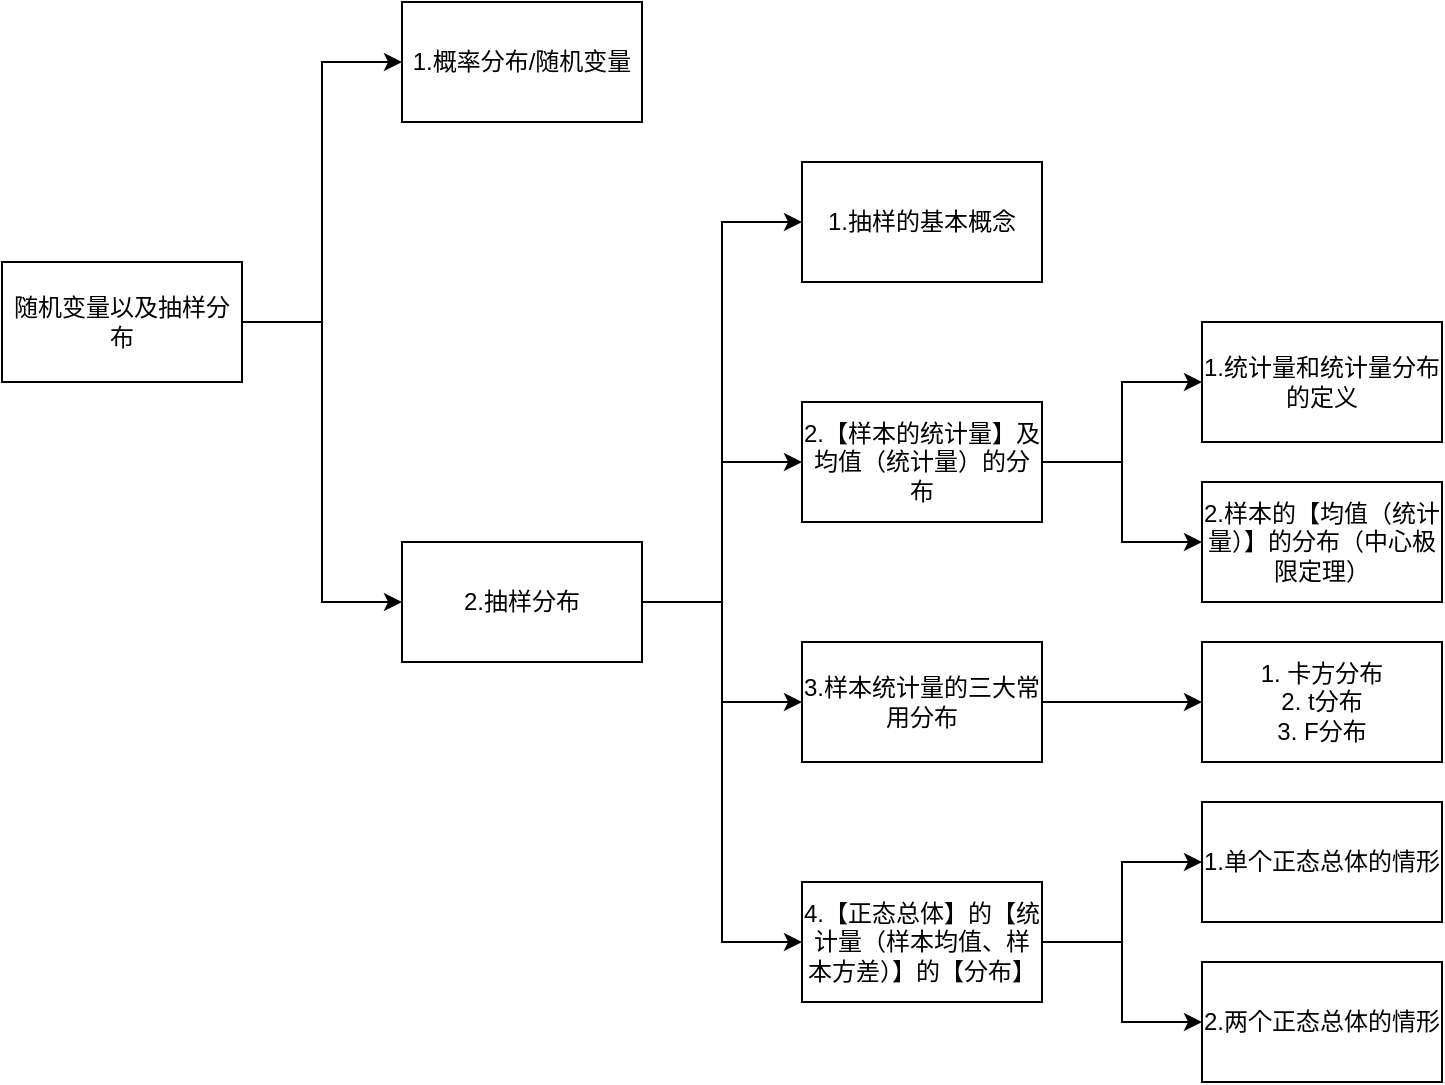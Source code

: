 <mxfile version="22.1.11" type="device">
  <diagram name="第 1 页" id="9kCc-7bjlK6RIUDF9Iim">
    <mxGraphModel dx="954" dy="589" grid="1" gridSize="10" guides="1" tooltips="1" connect="1" arrows="1" fold="1" page="1" pageScale="1" pageWidth="827" pageHeight="1169" math="0" shadow="0">
      <root>
        <mxCell id="0" />
        <mxCell id="1" parent="0" />
        <mxCell id="2xcpov6YE8i4OsEmI4tm-2" value="" style="edgeStyle=orthogonalEdgeStyle;rounded=0;orthogonalLoop=1;jettySize=auto;html=1;entryX=0;entryY=0.5;entryDx=0;entryDy=0;" parent="1" source="HJeP4A9sXHe4z1AfP_un-1" target="2xcpov6YE8i4OsEmI4tm-1" edge="1">
          <mxGeometry relative="1" as="geometry" />
        </mxCell>
        <mxCell id="2xcpov6YE8i4OsEmI4tm-4" style="edgeStyle=orthogonalEdgeStyle;rounded=0;orthogonalLoop=1;jettySize=auto;html=1;entryX=0;entryY=0.5;entryDx=0;entryDy=0;" parent="1" source="HJeP4A9sXHe4z1AfP_un-1" target="2xcpov6YE8i4OsEmI4tm-3" edge="1">
          <mxGeometry relative="1" as="geometry" />
        </mxCell>
        <mxCell id="HJeP4A9sXHe4z1AfP_un-1" value="随机变量以及抽样分布" style="rounded=0;whiteSpace=wrap;html=1;" parent="1" vertex="1">
          <mxGeometry x="40" y="210" width="120" height="60" as="geometry" />
        </mxCell>
        <mxCell id="2xcpov6YE8i4OsEmI4tm-1" value="1.概率分布/随机变量" style="rounded=0;whiteSpace=wrap;html=1;" parent="1" vertex="1">
          <mxGeometry x="240" y="80" width="120" height="60" as="geometry" />
        </mxCell>
        <mxCell id="2xcpov6YE8i4OsEmI4tm-6" value="" style="edgeStyle=orthogonalEdgeStyle;rounded=0;orthogonalLoop=1;jettySize=auto;html=1;entryX=0;entryY=0.5;entryDx=0;entryDy=0;" parent="1" source="2xcpov6YE8i4OsEmI4tm-3" target="2xcpov6YE8i4OsEmI4tm-5" edge="1">
          <mxGeometry relative="1" as="geometry" />
        </mxCell>
        <mxCell id="wOncRo1CujY6hUR6JEvI-1" style="edgeStyle=orthogonalEdgeStyle;rounded=0;orthogonalLoop=1;jettySize=auto;html=1;entryX=0;entryY=0.5;entryDx=0;entryDy=0;" parent="1" source="2xcpov6YE8i4OsEmI4tm-3" target="2xcpov6YE8i4OsEmI4tm-8" edge="1">
          <mxGeometry relative="1" as="geometry" />
        </mxCell>
        <mxCell id="wOncRo1CujY6hUR6JEvI-2" style="edgeStyle=orthogonalEdgeStyle;rounded=0;orthogonalLoop=1;jettySize=auto;html=1;entryX=0;entryY=0.5;entryDx=0;entryDy=0;" parent="1" source="2xcpov6YE8i4OsEmI4tm-3" target="2xcpov6YE8i4OsEmI4tm-12" edge="1">
          <mxGeometry relative="1" as="geometry" />
        </mxCell>
        <mxCell id="wOncRo1CujY6hUR6JEvI-3" style="edgeStyle=orthogonalEdgeStyle;rounded=0;orthogonalLoop=1;jettySize=auto;html=1;entryX=0;entryY=0.5;entryDx=0;entryDy=0;" parent="1" source="2xcpov6YE8i4OsEmI4tm-3" target="2xcpov6YE8i4OsEmI4tm-11" edge="1">
          <mxGeometry relative="1" as="geometry" />
        </mxCell>
        <mxCell id="2xcpov6YE8i4OsEmI4tm-3" value="2.抽样分布" style="rounded=0;whiteSpace=wrap;html=1;" parent="1" vertex="1">
          <mxGeometry x="240" y="350" width="120" height="60" as="geometry" />
        </mxCell>
        <mxCell id="2xcpov6YE8i4OsEmI4tm-5" value="1.抽样的基本概念" style="rounded=0;whiteSpace=wrap;html=1;" parent="1" vertex="1">
          <mxGeometry x="440" y="160" width="120" height="60" as="geometry" />
        </mxCell>
        <mxCell id="wOncRo1CujY6hUR6JEvI-5" value="" style="edgeStyle=orthogonalEdgeStyle;rounded=0;orthogonalLoop=1;jettySize=auto;html=1;" parent="1" source="2xcpov6YE8i4OsEmI4tm-8" target="wOncRo1CujY6hUR6JEvI-4" edge="1">
          <mxGeometry relative="1" as="geometry" />
        </mxCell>
        <mxCell id="wOncRo1CujY6hUR6JEvI-7" style="edgeStyle=orthogonalEdgeStyle;rounded=0;orthogonalLoop=1;jettySize=auto;html=1;" parent="1" source="2xcpov6YE8i4OsEmI4tm-8" target="wOncRo1CujY6hUR6JEvI-6" edge="1">
          <mxGeometry relative="1" as="geometry" />
        </mxCell>
        <mxCell id="2xcpov6YE8i4OsEmI4tm-8" value="2.【样本的统计量】及均值（统计量）的分布" style="rounded=0;whiteSpace=wrap;html=1;" parent="1" vertex="1">
          <mxGeometry x="440" y="280" width="120" height="60" as="geometry" />
        </mxCell>
        <mxCell id="2xcpov6YE8i4OsEmI4tm-20" value="" style="edgeStyle=orthogonalEdgeStyle;rounded=0;orthogonalLoop=1;jettySize=auto;html=1;" parent="1" source="2xcpov6YE8i4OsEmI4tm-11" target="2xcpov6YE8i4OsEmI4tm-19" edge="1">
          <mxGeometry relative="1" as="geometry" />
        </mxCell>
        <mxCell id="wOncRo1CujY6hUR6JEvI-9" style="edgeStyle=orthogonalEdgeStyle;rounded=0;orthogonalLoop=1;jettySize=auto;html=1;entryX=0;entryY=0.5;entryDx=0;entryDy=0;" parent="1" source="2xcpov6YE8i4OsEmI4tm-11" target="wOncRo1CujY6hUR6JEvI-8" edge="1">
          <mxGeometry relative="1" as="geometry" />
        </mxCell>
        <mxCell id="2xcpov6YE8i4OsEmI4tm-11" value="4.【正态总体】的【统计量（样本均值、样本方差）】的【分布】" style="rounded=0;whiteSpace=wrap;html=1;" parent="1" vertex="1">
          <mxGeometry x="440" y="520" width="120" height="60" as="geometry" />
        </mxCell>
        <mxCell id="2xcpov6YE8i4OsEmI4tm-18" value="" style="edgeStyle=orthogonalEdgeStyle;rounded=0;orthogonalLoop=1;jettySize=auto;html=1;" parent="1" source="2xcpov6YE8i4OsEmI4tm-12" target="2xcpov6YE8i4OsEmI4tm-17" edge="1">
          <mxGeometry relative="1" as="geometry" />
        </mxCell>
        <mxCell id="2xcpov6YE8i4OsEmI4tm-12" value="3.样本统计量的三大常用分布" style="rounded=0;whiteSpace=wrap;html=1;" parent="1" vertex="1">
          <mxGeometry x="440" y="400" width="120" height="60" as="geometry" />
        </mxCell>
        <mxCell id="2xcpov6YE8i4OsEmI4tm-17" value="&lt;div&gt;1. 卡方分布&lt;/div&gt;&lt;div&gt;2. t分布&lt;/div&gt;&lt;div&gt;3. F分布&lt;/div&gt;" style="rounded=0;whiteSpace=wrap;html=1;" parent="1" vertex="1">
          <mxGeometry x="640" y="400" width="120" height="60" as="geometry" />
        </mxCell>
        <mxCell id="2xcpov6YE8i4OsEmI4tm-19" value="1.单个正态总体的情形" style="rounded=0;whiteSpace=wrap;html=1;" parent="1" vertex="1">
          <mxGeometry x="640" y="480" width="120" height="60" as="geometry" />
        </mxCell>
        <mxCell id="wOncRo1CujY6hUR6JEvI-4" value="1.统计量和统计量分布的定义" style="rounded=0;whiteSpace=wrap;html=1;" parent="1" vertex="1">
          <mxGeometry x="640" y="240" width="120" height="60" as="geometry" />
        </mxCell>
        <mxCell id="wOncRo1CujY6hUR6JEvI-6" value="2.样本的【均值（统计量）】的分布（中心极限定理）" style="rounded=0;whiteSpace=wrap;html=1;" parent="1" vertex="1">
          <mxGeometry x="640" y="320" width="120" height="60" as="geometry" />
        </mxCell>
        <mxCell id="wOncRo1CujY6hUR6JEvI-8" value="2.两个正态总体的情形" style="rounded=0;whiteSpace=wrap;html=1;" parent="1" vertex="1">
          <mxGeometry x="640" y="560" width="120" height="60" as="geometry" />
        </mxCell>
      </root>
    </mxGraphModel>
  </diagram>
</mxfile>
